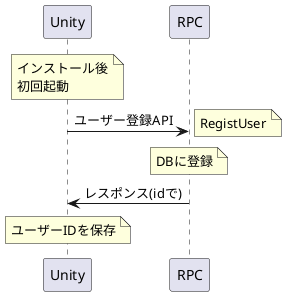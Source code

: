 @startuml
'https://plantuml.com/sequence-diagram

participant Unity
participant RPC

note over Unity:インストール後\n初回起動
Unity->RPC:ユーザー登録API
note right:RegistUser

note over RPC:DBに登録
Unity<-RPC:レスポンス(idで)
note over Unity:ユーザーIDを保存

@enduml